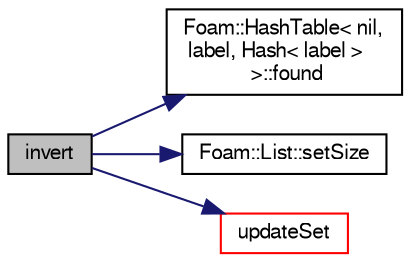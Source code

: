 digraph "invert"
{
  bgcolor="transparent";
  edge [fontname="FreeSans",fontsize="10",labelfontname="FreeSans",labelfontsize="10"];
  node [fontname="FreeSans",fontsize="10",shape=record];
  rankdir="LR";
  Node1636 [label="invert",height=0.2,width=0.4,color="black", fillcolor="grey75", style="filled", fontcolor="black"];
  Node1636 -> Node1637 [color="midnightblue",fontsize="10",style="solid",fontname="FreeSans"];
  Node1637 [label="Foam::HashTable\< nil,\l label, Hash\< label \>\l \>::found",height=0.2,width=0.4,color="black",URL="$a25702.html#a9a7a02c333e3e98344a1e5b891c4d985",tooltip="Return true if hashedEntry is found in table. "];
  Node1636 -> Node1638 [color="midnightblue",fontsize="10",style="solid",fontname="FreeSans"];
  Node1638 [label="Foam::List::setSize",height=0.2,width=0.4,color="black",URL="$a25694.html#aedb985ffeaf1bdbfeccc2a8730405703",tooltip="Reset size of List. "];
  Node1636 -> Node1639 [color="midnightblue",fontsize="10",style="solid",fontname="FreeSans"];
  Node1639 [label="updateSet",height=0.2,width=0.4,color="red",URL="$a25442.html#afc9e2e914d3928dd7281d2ac71452052",tooltip="Sort addressing and make cellSet part consistent with addressing. "];
}
